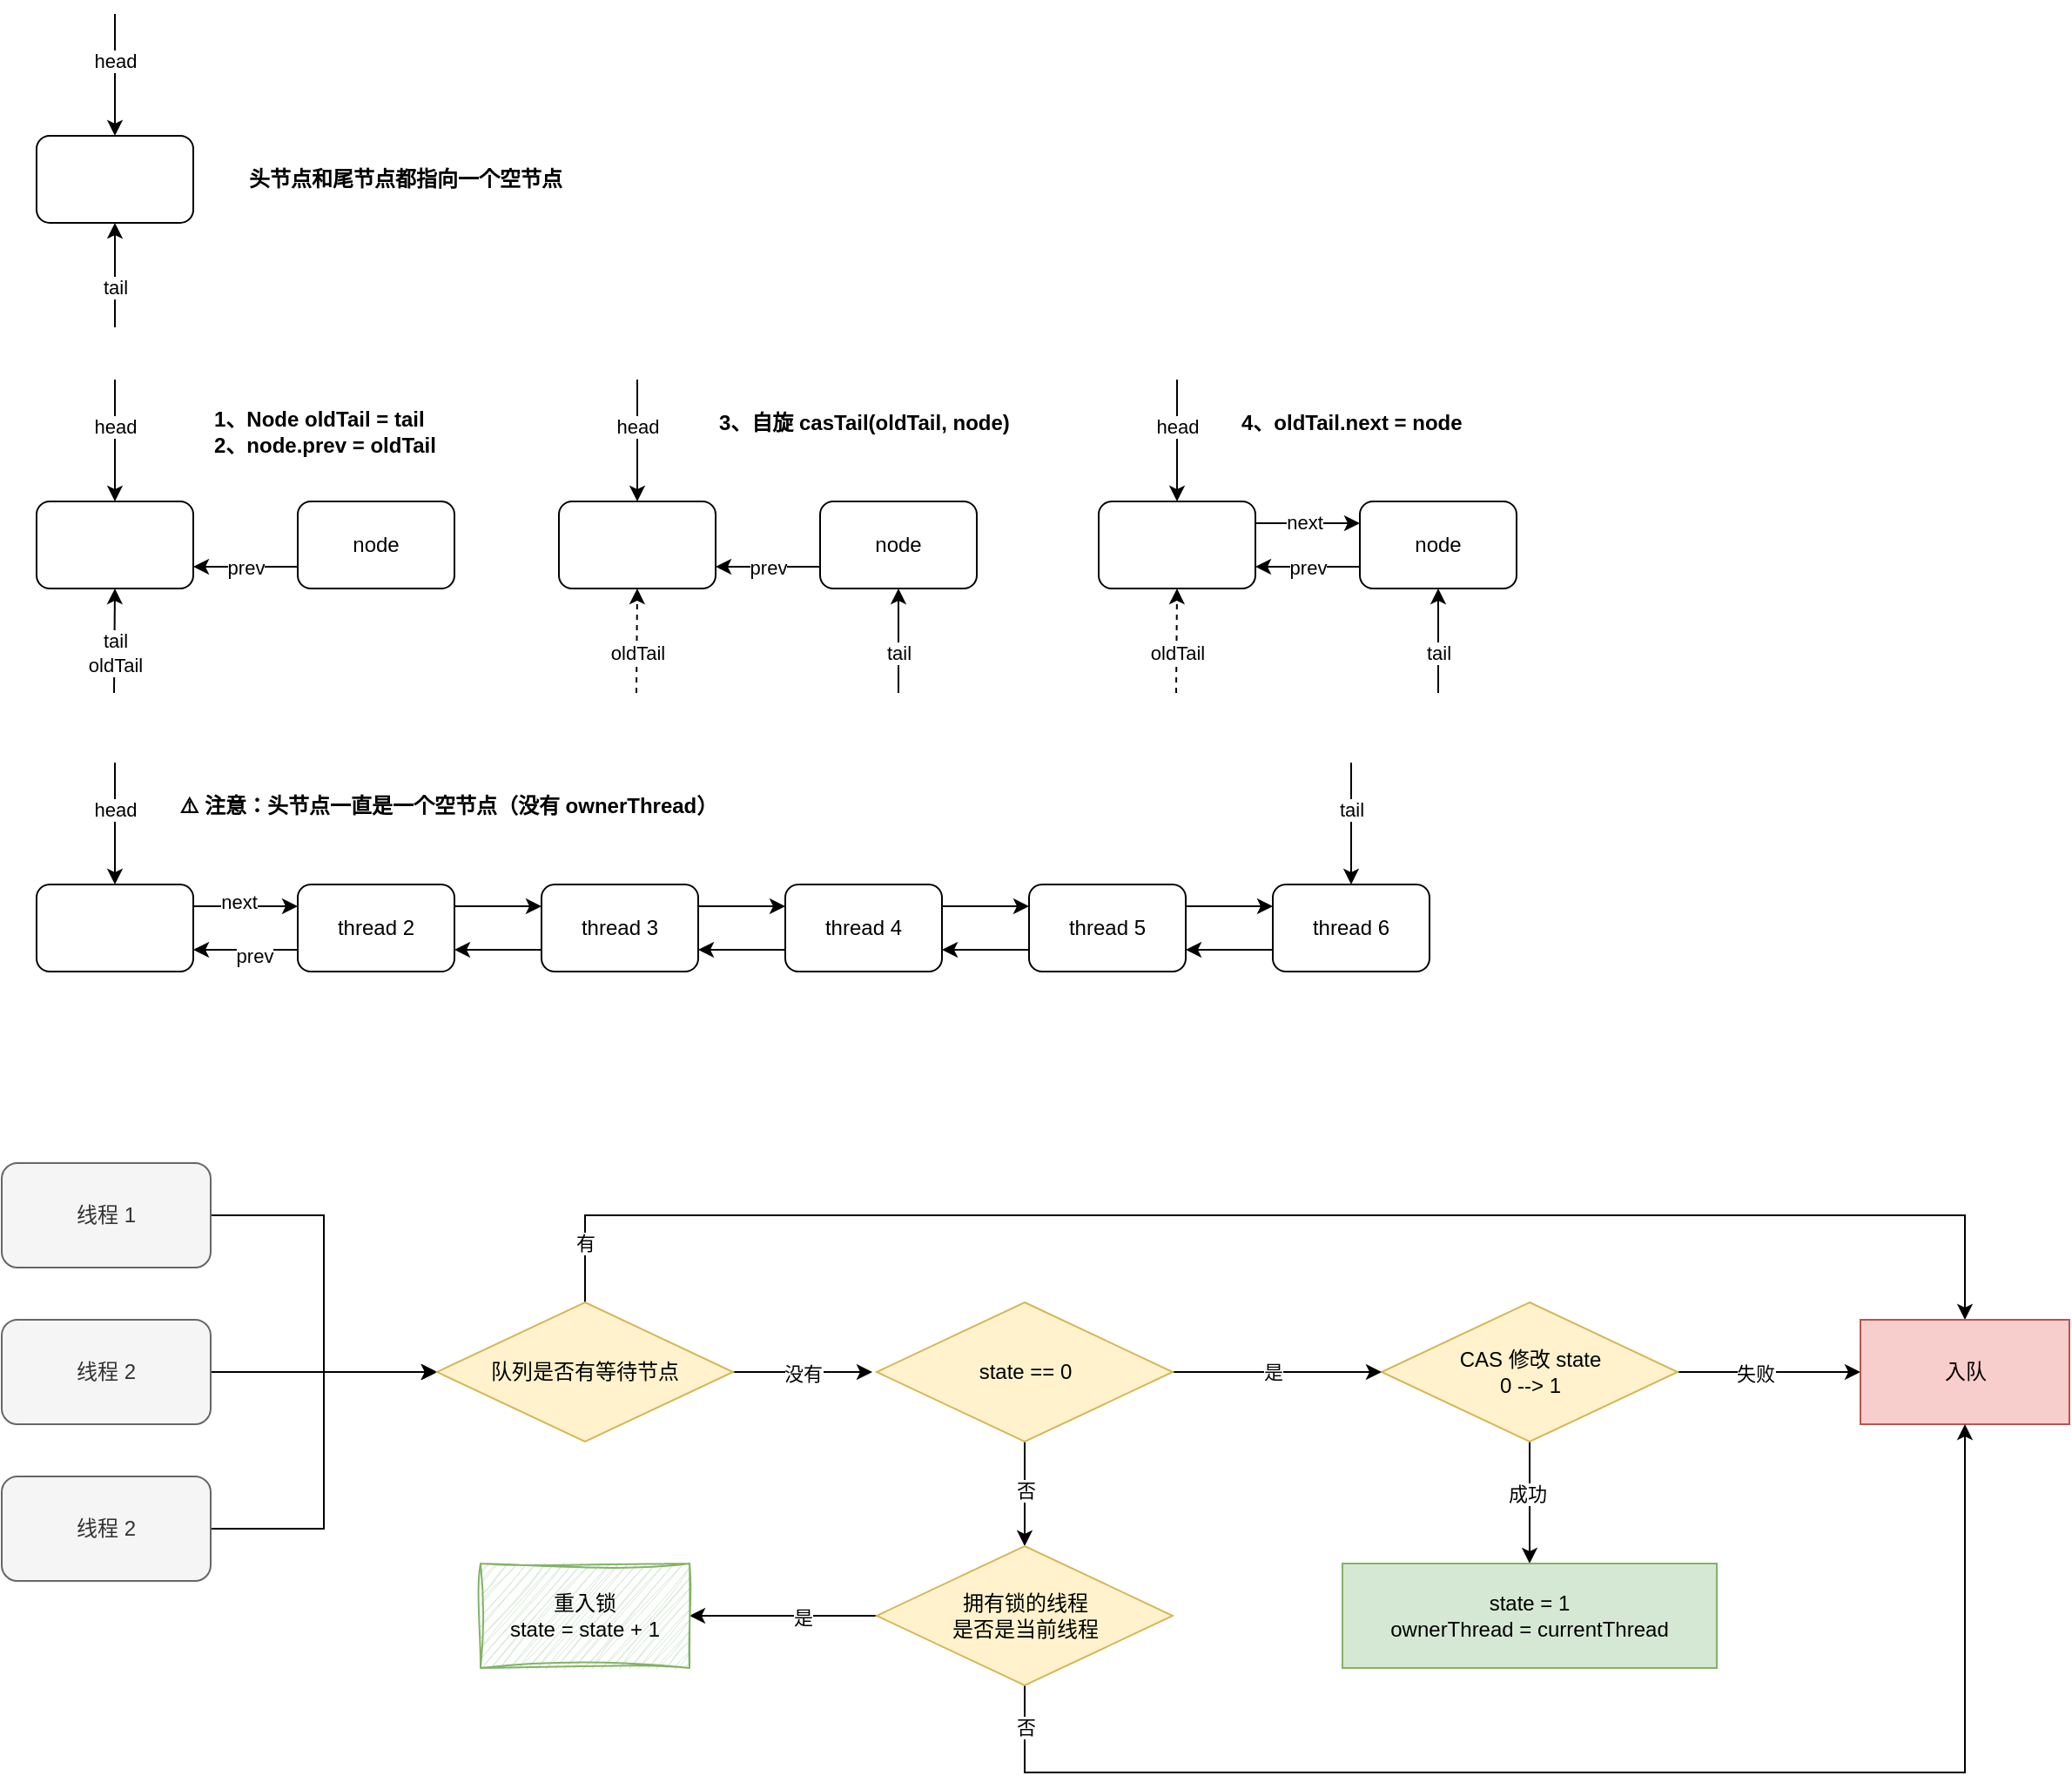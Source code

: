 <mxfile version="21.1.1" type="github">
  <diagram name="第 1 页" id="HYLfRAluGgirOGHJwurM">
    <mxGraphModel dx="1242" dy="784" grid="1" gridSize="10" guides="1" tooltips="1" connect="1" arrows="1" fold="1" page="1" pageScale="1" pageWidth="827" pageHeight="1169" math="0" shadow="0">
      <root>
        <mxCell id="0" />
        <mxCell id="1" parent="0" />
        <mxCell id="wMg410RL5N5ofmad3jp8-6" style="edgeStyle=orthogonalEdgeStyle;rounded=0;orthogonalLoop=1;jettySize=auto;html=1;exitX=1;exitY=0.5;exitDx=0;exitDy=0;entryX=0;entryY=0.5;entryDx=0;entryDy=0;" edge="1" parent="1" source="wMg410RL5N5ofmad3jp8-1" target="wMg410RL5N5ofmad3jp8-5">
          <mxGeometry relative="1" as="geometry" />
        </mxCell>
        <mxCell id="wMg410RL5N5ofmad3jp8-1" value="线程 1" style="rounded=1;whiteSpace=wrap;html=1;fillColor=#f5f5f5;fontColor=#333333;strokeColor=#666666;" vertex="1" parent="1">
          <mxGeometry x="90" y="680" width="120" height="60" as="geometry" />
        </mxCell>
        <mxCell id="wMg410RL5N5ofmad3jp8-7" style="edgeStyle=orthogonalEdgeStyle;rounded=0;orthogonalLoop=1;jettySize=auto;html=1;exitX=1;exitY=0.5;exitDx=0;exitDy=0;" edge="1" parent="1" source="wMg410RL5N5ofmad3jp8-2">
          <mxGeometry relative="1" as="geometry">
            <mxPoint x="340" y="800" as="targetPoint" />
          </mxGeometry>
        </mxCell>
        <mxCell id="wMg410RL5N5ofmad3jp8-2" value="线程 2" style="rounded=1;whiteSpace=wrap;html=1;fillColor=#f5f5f5;fontColor=#333333;strokeColor=#666666;" vertex="1" parent="1">
          <mxGeometry x="90" y="770" width="120" height="60" as="geometry" />
        </mxCell>
        <mxCell id="wMg410RL5N5ofmad3jp8-8" style="edgeStyle=orthogonalEdgeStyle;rounded=0;orthogonalLoop=1;jettySize=auto;html=1;exitX=1;exitY=0.5;exitDx=0;exitDy=0;entryX=0;entryY=0.5;entryDx=0;entryDy=0;" edge="1" parent="1" source="wMg410RL5N5ofmad3jp8-4" target="wMg410RL5N5ofmad3jp8-5">
          <mxGeometry relative="1" as="geometry">
            <mxPoint x="280" y="850" as="targetPoint" />
          </mxGeometry>
        </mxCell>
        <mxCell id="wMg410RL5N5ofmad3jp8-4" value="线程 2" style="rounded=1;whiteSpace=wrap;html=1;fillColor=#f5f5f5;fontColor=#333333;strokeColor=#666666;" vertex="1" parent="1">
          <mxGeometry x="90" y="860" width="120" height="60" as="geometry" />
        </mxCell>
        <mxCell id="wMg410RL5N5ofmad3jp8-10" value="没有" style="edgeStyle=orthogonalEdgeStyle;rounded=0;orthogonalLoop=1;jettySize=auto;html=1;exitX=1;exitY=0.5;exitDx=0;exitDy=0;" edge="1" parent="1" source="wMg410RL5N5ofmad3jp8-5">
          <mxGeometry relative="1" as="geometry">
            <mxPoint x="590" y="800" as="targetPoint" />
          </mxGeometry>
        </mxCell>
        <mxCell id="wMg410RL5N5ofmad3jp8-16" style="edgeStyle=orthogonalEdgeStyle;rounded=0;orthogonalLoop=1;jettySize=auto;html=1;exitX=0.5;exitY=0;exitDx=0;exitDy=0;entryX=0.5;entryY=0;entryDx=0;entryDy=0;" edge="1" parent="1" source="wMg410RL5N5ofmad3jp8-5" target="wMg410RL5N5ofmad3jp8-14">
          <mxGeometry relative="1" as="geometry">
            <Array as="points">
              <mxPoint x="425" y="710" />
              <mxPoint x="1218" y="710" />
            </Array>
          </mxGeometry>
        </mxCell>
        <mxCell id="wMg410RL5N5ofmad3jp8-17" value="有" style="edgeLabel;html=1;align=center;verticalAlign=middle;resizable=0;points=[];" vertex="1" connectable="0" parent="wMg410RL5N5ofmad3jp8-16">
          <mxGeometry x="-0.923" relative="1" as="geometry">
            <mxPoint as="offset" />
          </mxGeometry>
        </mxCell>
        <mxCell id="wMg410RL5N5ofmad3jp8-5" value="队列是否有等待节点" style="rhombus;whiteSpace=wrap;html=1;fillColor=#fff2cc;strokeColor=#d6b656;" vertex="1" parent="1">
          <mxGeometry x="340" y="760" width="170" height="80" as="geometry" />
        </mxCell>
        <mxCell id="wMg410RL5N5ofmad3jp8-12" value="" style="edgeStyle=orthogonalEdgeStyle;rounded=0;orthogonalLoop=1;jettySize=auto;html=1;" edge="1" parent="1" source="wMg410RL5N5ofmad3jp8-9" target="wMg410RL5N5ofmad3jp8-11">
          <mxGeometry relative="1" as="geometry" />
        </mxCell>
        <mxCell id="wMg410RL5N5ofmad3jp8-13" value="成功" style="edgeLabel;html=1;align=center;verticalAlign=middle;resizable=0;points=[];" vertex="1" connectable="0" parent="wMg410RL5N5ofmad3jp8-12">
          <mxGeometry x="-0.16" y="-2" relative="1" as="geometry">
            <mxPoint as="offset" />
          </mxGeometry>
        </mxCell>
        <mxCell id="wMg410RL5N5ofmad3jp8-15" value="" style="edgeStyle=orthogonalEdgeStyle;rounded=0;orthogonalLoop=1;jettySize=auto;html=1;" edge="1" parent="1" source="wMg410RL5N5ofmad3jp8-9" target="wMg410RL5N5ofmad3jp8-14">
          <mxGeometry relative="1" as="geometry" />
        </mxCell>
        <mxCell id="wMg410RL5N5ofmad3jp8-18" value="失败" style="edgeLabel;html=1;align=center;verticalAlign=middle;resizable=0;points=[];" vertex="1" connectable="0" parent="wMg410RL5N5ofmad3jp8-15">
          <mxGeometry x="-0.162" y="-1" relative="1" as="geometry">
            <mxPoint as="offset" />
          </mxGeometry>
        </mxCell>
        <mxCell id="wMg410RL5N5ofmad3jp8-9" value="CAS 修改 state&lt;br&gt;0 --&amp;gt; 1" style="rhombus;whiteSpace=wrap;html=1;fillColor=#fff2cc;strokeColor=#d6b656;" vertex="1" parent="1">
          <mxGeometry x="882.5" y="760" width="170" height="80" as="geometry" />
        </mxCell>
        <mxCell id="wMg410RL5N5ofmad3jp8-11" value="state = 1&lt;br&gt;ownerThread = currentThread" style="whiteSpace=wrap;html=1;fillColor=#d5e8d4;strokeColor=#82b366;" vertex="1" parent="1">
          <mxGeometry x="860" y="910" width="215" height="60" as="geometry" />
        </mxCell>
        <mxCell id="wMg410RL5N5ofmad3jp8-14" value="入队" style="whiteSpace=wrap;html=1;fillColor=#f8cecc;strokeColor=#b85450;" vertex="1" parent="1">
          <mxGeometry x="1157.5" y="770" width="120" height="60" as="geometry" />
        </mxCell>
        <mxCell id="wMg410RL5N5ofmad3jp8-29" style="edgeStyle=orthogonalEdgeStyle;rounded=0;orthogonalLoop=1;jettySize=auto;html=1;exitX=1;exitY=0.25;exitDx=0;exitDy=0;entryX=0;entryY=0.25;entryDx=0;entryDy=0;" edge="1" parent="1" source="wMg410RL5N5ofmad3jp8-19" target="wMg410RL5N5ofmad3jp8-21">
          <mxGeometry relative="1" as="geometry" />
        </mxCell>
        <mxCell id="wMg410RL5N5ofmad3jp8-39" value="next" style="edgeLabel;html=1;align=center;verticalAlign=middle;resizable=0;points=[];" vertex="1" connectable="0" parent="wMg410RL5N5ofmad3jp8-29">
          <mxGeometry x="-0.15" y="4" relative="1" as="geometry">
            <mxPoint y="1" as="offset" />
          </mxGeometry>
        </mxCell>
        <mxCell id="wMg410RL5N5ofmad3jp8-19" value="" style="rounded=1;whiteSpace=wrap;html=1;" vertex="1" parent="1">
          <mxGeometry x="110" y="520" width="90" height="50" as="geometry" />
        </mxCell>
        <mxCell id="wMg410RL5N5ofmad3jp8-32" style="edgeStyle=orthogonalEdgeStyle;rounded=0;orthogonalLoop=1;jettySize=auto;html=1;exitX=1;exitY=0.25;exitDx=0;exitDy=0;entryX=0;entryY=0.25;entryDx=0;entryDy=0;" edge="1" parent="1" source="wMg410RL5N5ofmad3jp8-20" target="wMg410RL5N5ofmad3jp8-22">
          <mxGeometry relative="1" as="geometry" />
        </mxCell>
        <mxCell id="wMg410RL5N5ofmad3jp8-35" style="edgeStyle=orthogonalEdgeStyle;rounded=0;orthogonalLoop=1;jettySize=auto;html=1;exitX=0;exitY=0.75;exitDx=0;exitDy=0;entryX=1;entryY=0.75;entryDx=0;entryDy=0;" edge="1" parent="1" source="wMg410RL5N5ofmad3jp8-20" target="wMg410RL5N5ofmad3jp8-21">
          <mxGeometry relative="1" as="geometry" />
        </mxCell>
        <mxCell id="wMg410RL5N5ofmad3jp8-20" value="thread 3" style="rounded=1;whiteSpace=wrap;html=1;" vertex="1" parent="1">
          <mxGeometry x="400" y="520" width="90" height="50" as="geometry" />
        </mxCell>
        <mxCell id="wMg410RL5N5ofmad3jp8-30" style="edgeStyle=orthogonalEdgeStyle;rounded=0;orthogonalLoop=1;jettySize=auto;html=1;exitX=0;exitY=0.75;exitDx=0;exitDy=0;entryX=1;entryY=0.75;entryDx=0;entryDy=0;" edge="1" parent="1" source="wMg410RL5N5ofmad3jp8-21" target="wMg410RL5N5ofmad3jp8-19">
          <mxGeometry relative="1" as="geometry" />
        </mxCell>
        <mxCell id="wMg410RL5N5ofmad3jp8-40" value="prev" style="edgeLabel;html=1;align=center;verticalAlign=middle;resizable=0;points=[];" vertex="1" connectable="0" parent="wMg410RL5N5ofmad3jp8-30">
          <mxGeometry x="-0.15" y="3" relative="1" as="geometry">
            <mxPoint as="offset" />
          </mxGeometry>
        </mxCell>
        <mxCell id="wMg410RL5N5ofmad3jp8-31" style="edgeStyle=orthogonalEdgeStyle;rounded=0;orthogonalLoop=1;jettySize=auto;html=1;exitX=1;exitY=0.25;exitDx=0;exitDy=0;entryX=0;entryY=0.25;entryDx=0;entryDy=0;" edge="1" parent="1" source="wMg410RL5N5ofmad3jp8-21" target="wMg410RL5N5ofmad3jp8-20">
          <mxGeometry relative="1" as="geometry" />
        </mxCell>
        <mxCell id="wMg410RL5N5ofmad3jp8-21" value="thread 2" style="rounded=1;whiteSpace=wrap;html=1;" vertex="1" parent="1">
          <mxGeometry x="260" y="520" width="90" height="50" as="geometry" />
        </mxCell>
        <mxCell id="wMg410RL5N5ofmad3jp8-33" style="edgeStyle=orthogonalEdgeStyle;rounded=0;orthogonalLoop=1;jettySize=auto;html=1;exitX=1;exitY=0.25;exitDx=0;exitDy=0;entryX=0;entryY=0.25;entryDx=0;entryDy=0;" edge="1" parent="1" source="wMg410RL5N5ofmad3jp8-22" target="wMg410RL5N5ofmad3jp8-24">
          <mxGeometry relative="1" as="geometry" />
        </mxCell>
        <mxCell id="wMg410RL5N5ofmad3jp8-36" style="edgeStyle=orthogonalEdgeStyle;rounded=0;orthogonalLoop=1;jettySize=auto;html=1;exitX=0;exitY=0.75;exitDx=0;exitDy=0;entryX=1;entryY=0.75;entryDx=0;entryDy=0;" edge="1" parent="1" source="wMg410RL5N5ofmad3jp8-22" target="wMg410RL5N5ofmad3jp8-20">
          <mxGeometry relative="1" as="geometry" />
        </mxCell>
        <mxCell id="wMg410RL5N5ofmad3jp8-22" value="thread 4" style="rounded=1;whiteSpace=wrap;html=1;" vertex="1" parent="1">
          <mxGeometry x="540" y="520" width="90" height="50" as="geometry" />
        </mxCell>
        <mxCell id="wMg410RL5N5ofmad3jp8-38" style="edgeStyle=orthogonalEdgeStyle;rounded=0;orthogonalLoop=1;jettySize=auto;html=1;exitX=0;exitY=0.75;exitDx=0;exitDy=0;entryX=1;entryY=0.75;entryDx=0;entryDy=0;" edge="1" parent="1" source="wMg410RL5N5ofmad3jp8-23" target="wMg410RL5N5ofmad3jp8-24">
          <mxGeometry relative="1" as="geometry" />
        </mxCell>
        <mxCell id="wMg410RL5N5ofmad3jp8-23" value="thread 6" style="rounded=1;whiteSpace=wrap;html=1;" vertex="1" parent="1">
          <mxGeometry x="820" y="520" width="90" height="50" as="geometry" />
        </mxCell>
        <mxCell id="wMg410RL5N5ofmad3jp8-34" style="edgeStyle=orthogonalEdgeStyle;rounded=0;orthogonalLoop=1;jettySize=auto;html=1;exitX=1;exitY=0.25;exitDx=0;exitDy=0;entryX=0;entryY=0.25;entryDx=0;entryDy=0;" edge="1" parent="1" source="wMg410RL5N5ofmad3jp8-24" target="wMg410RL5N5ofmad3jp8-23">
          <mxGeometry relative="1" as="geometry" />
        </mxCell>
        <mxCell id="wMg410RL5N5ofmad3jp8-37" style="edgeStyle=orthogonalEdgeStyle;rounded=0;orthogonalLoop=1;jettySize=auto;html=1;exitX=0;exitY=0.75;exitDx=0;exitDy=0;entryX=1;entryY=0.75;entryDx=0;entryDy=0;" edge="1" parent="1" source="wMg410RL5N5ofmad3jp8-24" target="wMg410RL5N5ofmad3jp8-22">
          <mxGeometry relative="1" as="geometry" />
        </mxCell>
        <mxCell id="wMg410RL5N5ofmad3jp8-24" value="thread 5" style="rounded=1;whiteSpace=wrap;html=1;" vertex="1" parent="1">
          <mxGeometry x="680" y="520" width="90" height="50" as="geometry" />
        </mxCell>
        <mxCell id="wMg410RL5N5ofmad3jp8-25" value="" style="endArrow=classic;html=1;rounded=0;entryX=0.5;entryY=0;entryDx=0;entryDy=0;" edge="1" parent="1" target="wMg410RL5N5ofmad3jp8-19">
          <mxGeometry width="50" height="50" relative="1" as="geometry">
            <mxPoint x="155" y="450" as="sourcePoint" />
            <mxPoint x="60" y="460" as="targetPoint" />
          </mxGeometry>
        </mxCell>
        <mxCell id="wMg410RL5N5ofmad3jp8-26" value="head" style="edgeLabel;html=1;align=center;verticalAlign=middle;resizable=0;points=[];" vertex="1" connectable="0" parent="wMg410RL5N5ofmad3jp8-25">
          <mxGeometry x="-0.229" relative="1" as="geometry">
            <mxPoint as="offset" />
          </mxGeometry>
        </mxCell>
        <mxCell id="wMg410RL5N5ofmad3jp8-27" value="" style="endArrow=classic;html=1;rounded=0;entryX=0.5;entryY=0;entryDx=0;entryDy=0;" edge="1" parent="1" target="wMg410RL5N5ofmad3jp8-23">
          <mxGeometry width="50" height="50" relative="1" as="geometry">
            <mxPoint x="865" y="450" as="sourcePoint" />
            <mxPoint x="838" y="500" as="targetPoint" />
          </mxGeometry>
        </mxCell>
        <mxCell id="wMg410RL5N5ofmad3jp8-28" value="tail" style="edgeLabel;html=1;align=center;verticalAlign=middle;resizable=0;points=[];" vertex="1" connectable="0" parent="wMg410RL5N5ofmad3jp8-27">
          <mxGeometry x="-0.229" relative="1" as="geometry">
            <mxPoint as="offset" />
          </mxGeometry>
        </mxCell>
        <mxCell id="wMg410RL5N5ofmad3jp8-41" value="" style="rounded=1;whiteSpace=wrap;html=1;" vertex="1" parent="1">
          <mxGeometry x="110" y="90" width="90" height="50" as="geometry" />
        </mxCell>
        <mxCell id="wMg410RL5N5ofmad3jp8-42" value="" style="endArrow=classic;html=1;rounded=0;entryX=0.5;entryY=0;entryDx=0;entryDy=0;" edge="1" parent="1" target="wMg410RL5N5ofmad3jp8-41">
          <mxGeometry width="50" height="50" relative="1" as="geometry">
            <mxPoint x="155" y="20" as="sourcePoint" />
            <mxPoint x="60" y="30" as="targetPoint" />
          </mxGeometry>
        </mxCell>
        <mxCell id="wMg410RL5N5ofmad3jp8-43" value="head" style="edgeLabel;html=1;align=center;verticalAlign=middle;resizable=0;points=[];" vertex="1" connectable="0" parent="wMg410RL5N5ofmad3jp8-42">
          <mxGeometry x="-0.229" relative="1" as="geometry">
            <mxPoint as="offset" />
          </mxGeometry>
        </mxCell>
        <mxCell id="wMg410RL5N5ofmad3jp8-44" value="" style="endArrow=classic;html=1;rounded=0;entryX=0.5;entryY=1;entryDx=0;entryDy=0;" edge="1" parent="1" target="wMg410RL5N5ofmad3jp8-41">
          <mxGeometry width="50" height="50" relative="1" as="geometry">
            <mxPoint x="155" y="200" as="sourcePoint" />
            <mxPoint x="400" y="190" as="targetPoint" />
          </mxGeometry>
        </mxCell>
        <mxCell id="wMg410RL5N5ofmad3jp8-45" value="tail" style="edgeLabel;html=1;align=center;verticalAlign=middle;resizable=0;points=[];" vertex="1" connectable="0" parent="wMg410RL5N5ofmad3jp8-44">
          <mxGeometry x="-0.229" relative="1" as="geometry">
            <mxPoint as="offset" />
          </mxGeometry>
        </mxCell>
        <mxCell id="wMg410RL5N5ofmad3jp8-46" value="" style="rounded=1;whiteSpace=wrap;html=1;" vertex="1" parent="1">
          <mxGeometry x="110" y="300" width="90" height="50" as="geometry" />
        </mxCell>
        <mxCell id="wMg410RL5N5ofmad3jp8-47" value="" style="endArrow=classic;html=1;rounded=0;entryX=0.5;entryY=0;entryDx=0;entryDy=0;" edge="1" parent="1" target="wMg410RL5N5ofmad3jp8-46">
          <mxGeometry width="50" height="50" relative="1" as="geometry">
            <mxPoint x="155" y="230" as="sourcePoint" />
            <mxPoint x="60" y="240" as="targetPoint" />
          </mxGeometry>
        </mxCell>
        <mxCell id="wMg410RL5N5ofmad3jp8-48" value="head" style="edgeLabel;html=1;align=center;verticalAlign=middle;resizable=0;points=[];" vertex="1" connectable="0" parent="wMg410RL5N5ofmad3jp8-47">
          <mxGeometry x="-0.229" relative="1" as="geometry">
            <mxPoint as="offset" />
          </mxGeometry>
        </mxCell>
        <mxCell id="wMg410RL5N5ofmad3jp8-53" value="prev" style="edgeStyle=orthogonalEdgeStyle;rounded=0;orthogonalLoop=1;jettySize=auto;html=1;exitX=0;exitY=0.75;exitDx=0;exitDy=0;entryX=1;entryY=0.75;entryDx=0;entryDy=0;" edge="1" parent="1" source="wMg410RL5N5ofmad3jp8-51" target="wMg410RL5N5ofmad3jp8-46">
          <mxGeometry relative="1" as="geometry" />
        </mxCell>
        <mxCell id="wMg410RL5N5ofmad3jp8-51" value="node" style="rounded=1;whiteSpace=wrap;html=1;" vertex="1" parent="1">
          <mxGeometry x="260" y="300" width="90" height="50" as="geometry" />
        </mxCell>
        <mxCell id="wMg410RL5N5ofmad3jp8-54" value="" style="endArrow=classic;html=1;rounded=0;entryX=0.5;entryY=1;entryDx=0;entryDy=0;" edge="1" parent="1" target="wMg410RL5N5ofmad3jp8-46">
          <mxGeometry width="50" height="50" relative="1" as="geometry">
            <mxPoint x="154.5" y="410" as="sourcePoint" />
            <mxPoint x="155" y="360" as="targetPoint" />
          </mxGeometry>
        </mxCell>
        <mxCell id="wMg410RL5N5ofmad3jp8-55" value="tail&lt;br&gt;oldTail" style="edgeLabel;html=1;align=center;verticalAlign=middle;resizable=0;points=[];" vertex="1" connectable="0" parent="wMg410RL5N5ofmad3jp8-54">
          <mxGeometry x="-0.229" relative="1" as="geometry">
            <mxPoint as="offset" />
          </mxGeometry>
        </mxCell>
        <mxCell id="wMg410RL5N5ofmad3jp8-56" value="1、Node oldTail = tail&lt;br&gt;2、node.prev = oldTail" style="text;html=1;strokeColor=none;fillColor=none;align=left;verticalAlign=middle;whiteSpace=wrap;rounded=0;fontStyle=1" vertex="1" parent="1">
          <mxGeometry x="210" y="240" width="150" height="40" as="geometry" />
        </mxCell>
        <mxCell id="wMg410RL5N5ofmad3jp8-57" value="" style="rounded=1;whiteSpace=wrap;html=1;" vertex="1" parent="1">
          <mxGeometry x="410" y="300" width="90" height="50" as="geometry" />
        </mxCell>
        <mxCell id="wMg410RL5N5ofmad3jp8-58" value="" style="endArrow=classic;html=1;rounded=0;entryX=0.5;entryY=0;entryDx=0;entryDy=0;" edge="1" parent="1" target="wMg410RL5N5ofmad3jp8-57">
          <mxGeometry width="50" height="50" relative="1" as="geometry">
            <mxPoint x="455" y="230" as="sourcePoint" />
            <mxPoint x="360" y="240" as="targetPoint" />
          </mxGeometry>
        </mxCell>
        <mxCell id="wMg410RL5N5ofmad3jp8-59" value="head" style="edgeLabel;html=1;align=center;verticalAlign=middle;resizable=0;points=[];" vertex="1" connectable="0" parent="wMg410RL5N5ofmad3jp8-58">
          <mxGeometry x="-0.229" relative="1" as="geometry">
            <mxPoint as="offset" />
          </mxGeometry>
        </mxCell>
        <mxCell id="wMg410RL5N5ofmad3jp8-60" value="prev" style="edgeStyle=orthogonalEdgeStyle;rounded=0;orthogonalLoop=1;jettySize=auto;html=1;exitX=0;exitY=0.75;exitDx=0;exitDy=0;entryX=1;entryY=0.75;entryDx=0;entryDy=0;" edge="1" parent="1" source="wMg410RL5N5ofmad3jp8-61" target="wMg410RL5N5ofmad3jp8-57">
          <mxGeometry relative="1" as="geometry" />
        </mxCell>
        <mxCell id="wMg410RL5N5ofmad3jp8-61" value="node" style="rounded=1;whiteSpace=wrap;html=1;" vertex="1" parent="1">
          <mxGeometry x="560" y="300" width="90" height="50" as="geometry" />
        </mxCell>
        <mxCell id="wMg410RL5N5ofmad3jp8-62" value="" style="endArrow=classic;html=1;rounded=0;entryX=0.5;entryY=1;entryDx=0;entryDy=0;" edge="1" parent="1" target="wMg410RL5N5ofmad3jp8-61">
          <mxGeometry width="50" height="50" relative="1" as="geometry">
            <mxPoint x="605" y="410" as="sourcePoint" />
            <mxPoint x="590" y="360" as="targetPoint" />
          </mxGeometry>
        </mxCell>
        <mxCell id="wMg410RL5N5ofmad3jp8-63" value="tail" style="edgeLabel;html=1;align=center;verticalAlign=middle;resizable=0;points=[];" vertex="1" connectable="0" parent="wMg410RL5N5ofmad3jp8-62">
          <mxGeometry x="-0.229" relative="1" as="geometry">
            <mxPoint as="offset" />
          </mxGeometry>
        </mxCell>
        <mxCell id="wMg410RL5N5ofmad3jp8-64" value="3、自旋 casTail(oldTail, node)" style="text;html=1;strokeColor=none;fillColor=none;align=left;verticalAlign=middle;whiteSpace=wrap;rounded=0;fontStyle=1" vertex="1" parent="1">
          <mxGeometry x="500" y="240" width="190" height="30" as="geometry" />
        </mxCell>
        <mxCell id="wMg410RL5N5ofmad3jp8-77" style="edgeStyle=orthogonalEdgeStyle;rounded=0;orthogonalLoop=1;jettySize=auto;html=1;exitX=1;exitY=0.25;exitDx=0;exitDy=0;entryX=0;entryY=0.25;entryDx=0;entryDy=0;" edge="1" parent="1" source="wMg410RL5N5ofmad3jp8-66" target="wMg410RL5N5ofmad3jp8-70">
          <mxGeometry relative="1" as="geometry" />
        </mxCell>
        <mxCell id="wMg410RL5N5ofmad3jp8-78" value="next" style="edgeLabel;html=1;align=center;verticalAlign=middle;resizable=0;points=[];" vertex="1" connectable="0" parent="wMg410RL5N5ofmad3jp8-77">
          <mxGeometry x="-0.067" y="2" relative="1" as="geometry">
            <mxPoint y="1" as="offset" />
          </mxGeometry>
        </mxCell>
        <mxCell id="wMg410RL5N5ofmad3jp8-66" value="" style="rounded=1;whiteSpace=wrap;html=1;" vertex="1" parent="1">
          <mxGeometry x="720" y="300" width="90" height="50" as="geometry" />
        </mxCell>
        <mxCell id="wMg410RL5N5ofmad3jp8-67" value="" style="endArrow=classic;html=1;rounded=0;entryX=0.5;entryY=0;entryDx=0;entryDy=0;" edge="1" parent="1" target="wMg410RL5N5ofmad3jp8-66">
          <mxGeometry width="50" height="50" relative="1" as="geometry">
            <mxPoint x="765" y="230" as="sourcePoint" />
            <mxPoint x="670" y="240" as="targetPoint" />
          </mxGeometry>
        </mxCell>
        <mxCell id="wMg410RL5N5ofmad3jp8-68" value="head" style="edgeLabel;html=1;align=center;verticalAlign=middle;resizable=0;points=[];" vertex="1" connectable="0" parent="wMg410RL5N5ofmad3jp8-67">
          <mxGeometry x="-0.229" relative="1" as="geometry">
            <mxPoint as="offset" />
          </mxGeometry>
        </mxCell>
        <mxCell id="wMg410RL5N5ofmad3jp8-69" value="prev" style="edgeStyle=orthogonalEdgeStyle;rounded=0;orthogonalLoop=1;jettySize=auto;html=1;exitX=0;exitY=0.75;exitDx=0;exitDy=0;entryX=1;entryY=0.75;entryDx=0;entryDy=0;" edge="1" parent="1" source="wMg410RL5N5ofmad3jp8-70" target="wMg410RL5N5ofmad3jp8-66">
          <mxGeometry relative="1" as="geometry" />
        </mxCell>
        <mxCell id="wMg410RL5N5ofmad3jp8-70" value="node" style="rounded=1;whiteSpace=wrap;html=1;" vertex="1" parent="1">
          <mxGeometry x="870" y="300" width="90" height="50" as="geometry" />
        </mxCell>
        <mxCell id="wMg410RL5N5ofmad3jp8-71" value="" style="endArrow=classic;html=1;rounded=0;entryX=0.5;entryY=1;entryDx=0;entryDy=0;" edge="1" parent="1" target="wMg410RL5N5ofmad3jp8-70">
          <mxGeometry width="50" height="50" relative="1" as="geometry">
            <mxPoint x="915" y="410" as="sourcePoint" />
            <mxPoint x="900" y="360" as="targetPoint" />
          </mxGeometry>
        </mxCell>
        <mxCell id="wMg410RL5N5ofmad3jp8-72" value="tail" style="edgeLabel;html=1;align=center;verticalAlign=middle;resizable=0;points=[];" vertex="1" connectable="0" parent="wMg410RL5N5ofmad3jp8-71">
          <mxGeometry x="-0.229" relative="1" as="geometry">
            <mxPoint as="offset" />
          </mxGeometry>
        </mxCell>
        <mxCell id="wMg410RL5N5ofmad3jp8-73" value="4、oldTail.next = node" style="text;html=1;strokeColor=none;fillColor=none;align=left;verticalAlign=middle;whiteSpace=wrap;rounded=0;fontStyle=1" vertex="1" parent="1">
          <mxGeometry x="800" y="240" width="150" height="30" as="geometry" />
        </mxCell>
        <mxCell id="wMg410RL5N5ofmad3jp8-74" value="" style="endArrow=classic;html=1;rounded=0;entryX=0.5;entryY=1;entryDx=0;entryDy=0;dashed=1;" edge="1" parent="1" target="wMg410RL5N5ofmad3jp8-57">
          <mxGeometry width="50" height="50" relative="1" as="geometry">
            <mxPoint x="454.5" y="410" as="sourcePoint" />
            <mxPoint x="455" y="360" as="targetPoint" />
          </mxGeometry>
        </mxCell>
        <mxCell id="wMg410RL5N5ofmad3jp8-75" value="oldTail" style="edgeLabel;html=1;align=center;verticalAlign=middle;resizable=0;points=[];" vertex="1" connectable="0" parent="wMg410RL5N5ofmad3jp8-74">
          <mxGeometry x="-0.229" relative="1" as="geometry">
            <mxPoint as="offset" />
          </mxGeometry>
        </mxCell>
        <mxCell id="wMg410RL5N5ofmad3jp8-79" value="" style="endArrow=classic;html=1;rounded=0;dashed=1;entryX=0.5;entryY=1;entryDx=0;entryDy=0;" edge="1" parent="1" target="wMg410RL5N5ofmad3jp8-66">
          <mxGeometry width="50" height="50" relative="1" as="geometry">
            <mxPoint x="764.5" y="410" as="sourcePoint" />
            <mxPoint x="765" y="360" as="targetPoint" />
          </mxGeometry>
        </mxCell>
        <mxCell id="wMg410RL5N5ofmad3jp8-80" value="oldTail" style="edgeLabel;html=1;align=center;verticalAlign=middle;resizable=0;points=[];" vertex="1" connectable="0" parent="wMg410RL5N5ofmad3jp8-79">
          <mxGeometry x="-0.229" relative="1" as="geometry">
            <mxPoint as="offset" />
          </mxGeometry>
        </mxCell>
        <mxCell id="wMg410RL5N5ofmad3jp8-83" value="⚠️ 注意：头节点一直是一个空节点（没有 ownerThread）" style="text;html=1;strokeColor=none;fillColor=none;align=left;verticalAlign=middle;whiteSpace=wrap;rounded=0;fontStyle=1" vertex="1" parent="1">
          <mxGeometry x="190" y="460" width="340" height="30" as="geometry" />
        </mxCell>
        <mxCell id="wMg410RL5N5ofmad3jp8-84" value="头节点和尾节点都指向一个空节点" style="text;html=1;strokeColor=none;fillColor=none;align=left;verticalAlign=middle;whiteSpace=wrap;rounded=0;fontStyle=1" vertex="1" parent="1">
          <mxGeometry x="230" y="100" width="200" height="30" as="geometry" />
        </mxCell>
        <mxCell id="wMg410RL5N5ofmad3jp8-86" style="edgeStyle=orthogonalEdgeStyle;rounded=0;orthogonalLoop=1;jettySize=auto;html=1;exitX=1;exitY=0.5;exitDx=0;exitDy=0;" edge="1" parent="1" source="wMg410RL5N5ofmad3jp8-85" target="wMg410RL5N5ofmad3jp8-9">
          <mxGeometry relative="1" as="geometry" />
        </mxCell>
        <mxCell id="wMg410RL5N5ofmad3jp8-96" value="是" style="edgeLabel;html=1;align=center;verticalAlign=middle;resizable=0;points=[];" vertex="1" connectable="0" parent="wMg410RL5N5ofmad3jp8-86">
          <mxGeometry x="-0.175" y="-3" relative="1" as="geometry">
            <mxPoint x="8" y="-3" as="offset" />
          </mxGeometry>
        </mxCell>
        <mxCell id="wMg410RL5N5ofmad3jp8-88" value="" style="edgeStyle=orthogonalEdgeStyle;rounded=0;orthogonalLoop=1;jettySize=auto;html=1;" edge="1" parent="1" source="wMg410RL5N5ofmad3jp8-85" target="wMg410RL5N5ofmad3jp8-87">
          <mxGeometry relative="1" as="geometry" />
        </mxCell>
        <mxCell id="wMg410RL5N5ofmad3jp8-91" value="否" style="edgeLabel;html=1;align=center;verticalAlign=middle;resizable=0;points=[];" vertex="1" connectable="0" parent="wMg410RL5N5ofmad3jp8-88">
          <mxGeometry x="-0.08" relative="1" as="geometry">
            <mxPoint as="offset" />
          </mxGeometry>
        </mxCell>
        <mxCell id="wMg410RL5N5ofmad3jp8-85" value="state == 0" style="rhombus;whiteSpace=wrap;html=1;fillColor=#fff2cc;strokeColor=#d6b656;" vertex="1" parent="1">
          <mxGeometry x="592.5" y="760" width="170" height="80" as="geometry" />
        </mxCell>
        <mxCell id="wMg410RL5N5ofmad3jp8-90" value="" style="edgeStyle=orthogonalEdgeStyle;rounded=0;orthogonalLoop=1;jettySize=auto;html=1;" edge="1" parent="1" source="wMg410RL5N5ofmad3jp8-87" target="wMg410RL5N5ofmad3jp8-89">
          <mxGeometry relative="1" as="geometry" />
        </mxCell>
        <mxCell id="wMg410RL5N5ofmad3jp8-92" value="是" style="edgeLabel;html=1;align=center;verticalAlign=middle;resizable=0;points=[];" vertex="1" connectable="0" parent="wMg410RL5N5ofmad3jp8-90">
          <mxGeometry x="-0.2" y="1" relative="1" as="geometry">
            <mxPoint as="offset" />
          </mxGeometry>
        </mxCell>
        <mxCell id="wMg410RL5N5ofmad3jp8-94" style="edgeStyle=orthogonalEdgeStyle;rounded=0;orthogonalLoop=1;jettySize=auto;html=1;exitX=0.5;exitY=1;exitDx=0;exitDy=0;entryX=0.5;entryY=1;entryDx=0;entryDy=0;" edge="1" parent="1" source="wMg410RL5N5ofmad3jp8-87" target="wMg410RL5N5ofmad3jp8-14">
          <mxGeometry relative="1" as="geometry">
            <Array as="points">
              <mxPoint x="678" y="1030" />
              <mxPoint x="1218" y="1030" />
            </Array>
          </mxGeometry>
        </mxCell>
        <mxCell id="wMg410RL5N5ofmad3jp8-95" value="否" style="edgeLabel;html=1;align=center;verticalAlign=middle;resizable=0;points=[];" vertex="1" connectable="0" parent="wMg410RL5N5ofmad3jp8-94">
          <mxGeometry x="-0.939" relative="1" as="geometry">
            <mxPoint as="offset" />
          </mxGeometry>
        </mxCell>
        <mxCell id="wMg410RL5N5ofmad3jp8-87" value="拥有锁的线程&lt;br&gt;是否是当前线程" style="rhombus;whiteSpace=wrap;html=1;fillColor=#fff2cc;strokeColor=#d6b656;" vertex="1" parent="1">
          <mxGeometry x="592.5" y="900" width="170" height="80" as="geometry" />
        </mxCell>
        <mxCell id="wMg410RL5N5ofmad3jp8-89" value="重入锁&lt;br&gt;state = state + 1" style="whiteSpace=wrap;html=1;fillColor=#d5e8d4;strokeColor=#82b366;sketch=1;curveFitting=1;jiggle=2;shadow=0;" vertex="1" parent="1">
          <mxGeometry x="365" y="910" width="120" height="60" as="geometry" />
        </mxCell>
      </root>
    </mxGraphModel>
  </diagram>
</mxfile>
